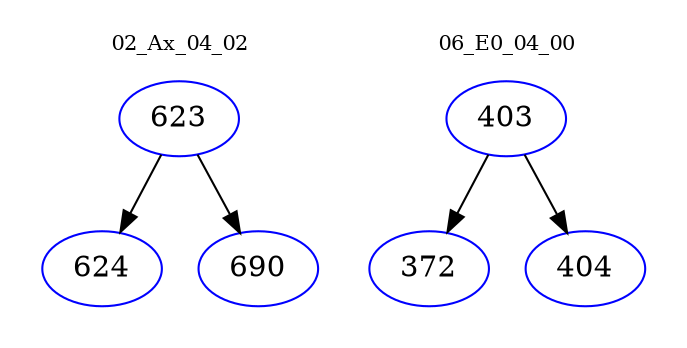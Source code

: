 digraph{
subgraph cluster_0 {
color = white
label = "02_Ax_04_02";
fontsize=10;
T0_623 [label="623", color="blue"]
T0_623 -> T0_624 [color="black"]
T0_624 [label="624", color="blue"]
T0_623 -> T0_690 [color="black"]
T0_690 [label="690", color="blue"]
}
subgraph cluster_1 {
color = white
label = "06_E0_04_00";
fontsize=10;
T1_403 [label="403", color="blue"]
T1_403 -> T1_372 [color="black"]
T1_372 [label="372", color="blue"]
T1_403 -> T1_404 [color="black"]
T1_404 [label="404", color="blue"]
}
}
